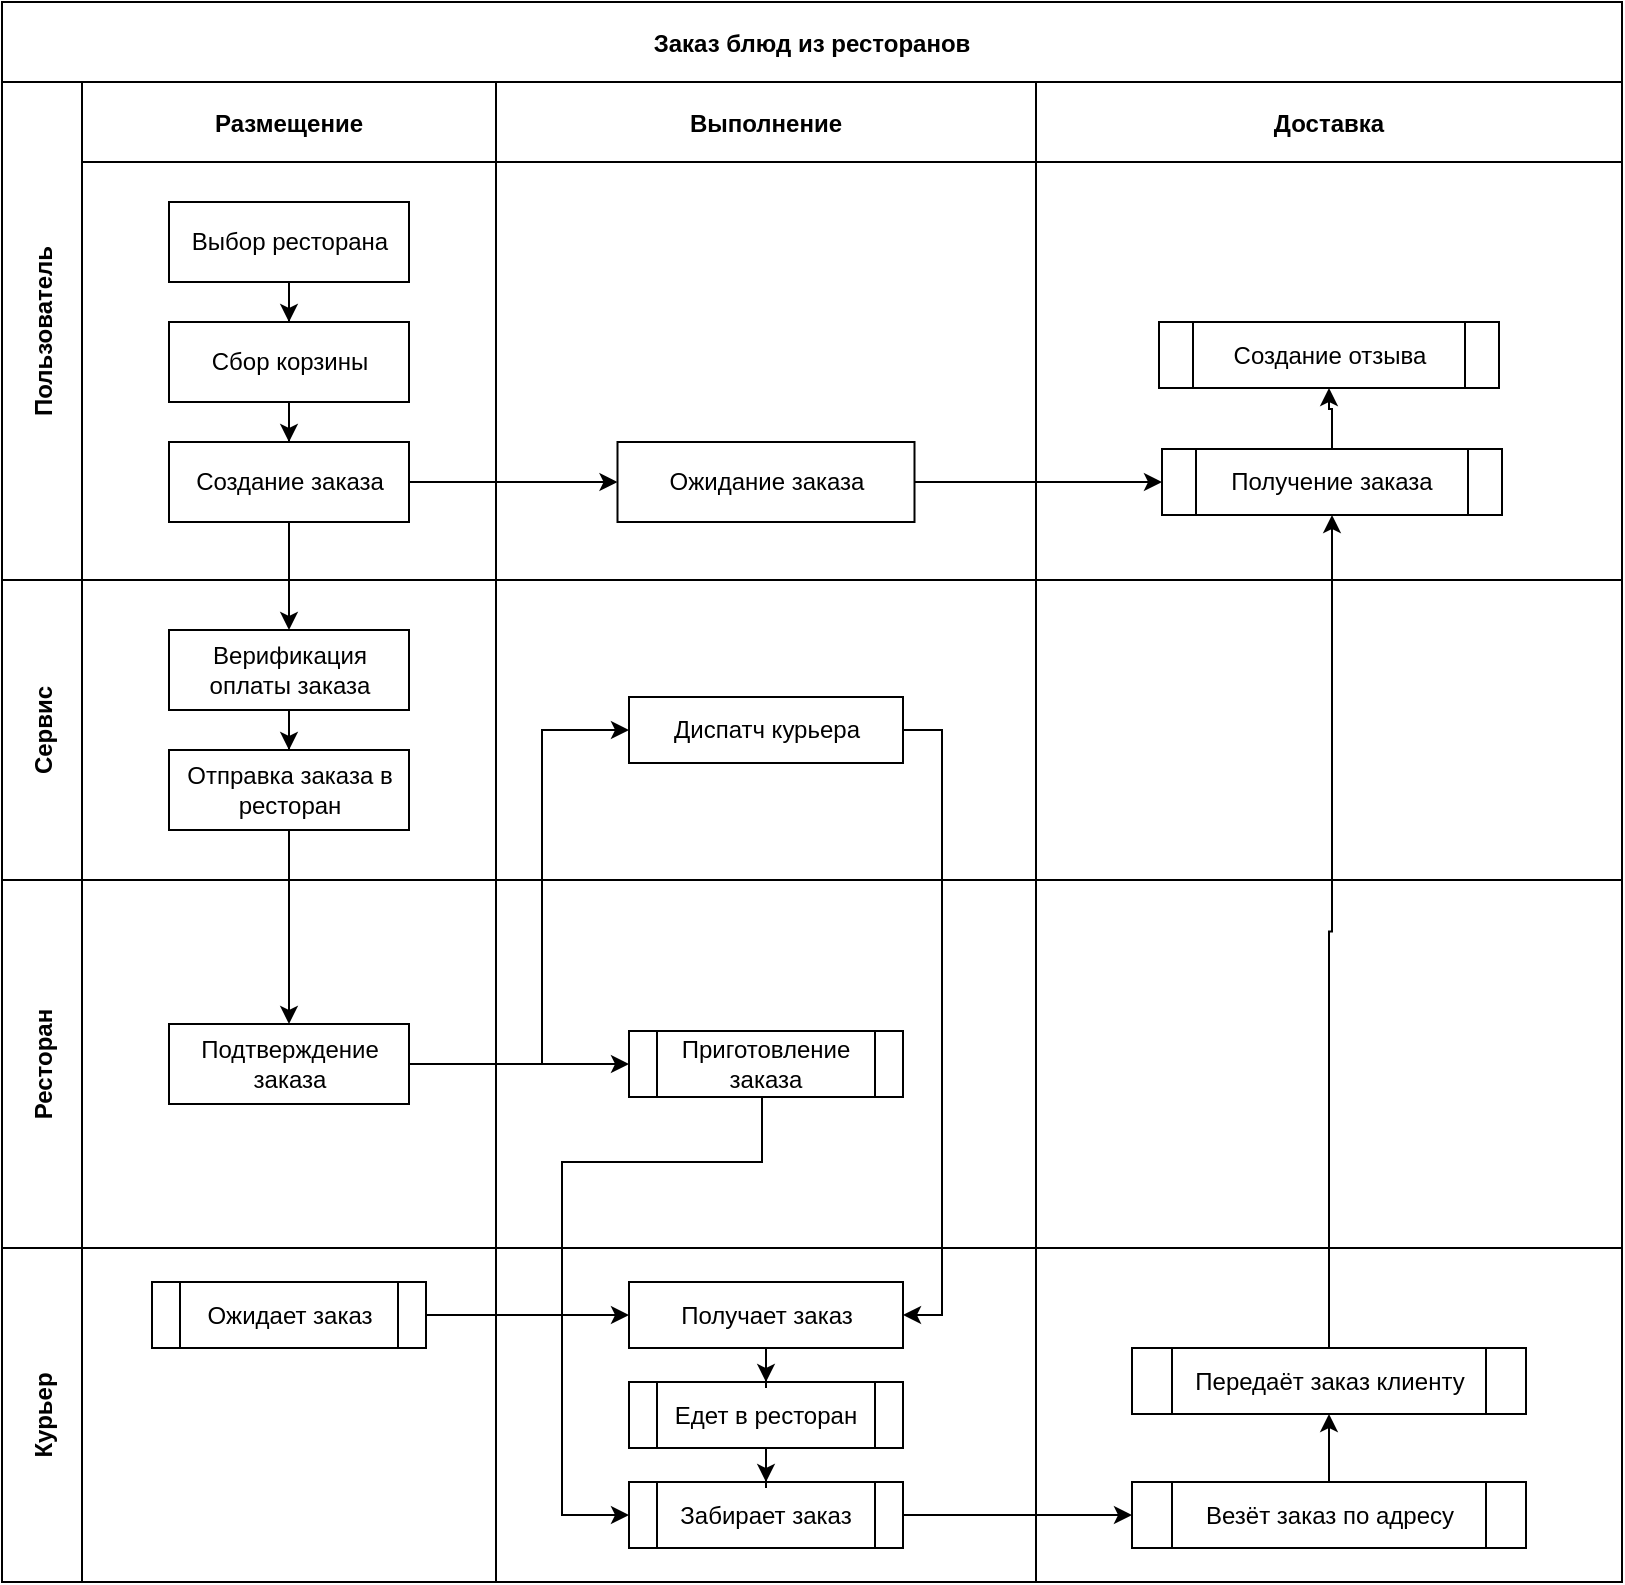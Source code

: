 <mxfile version="24.4.2" type="device">
  <diagram id="kgpKYQtTHZ0yAKxKKP6v" name="Page-1">
    <mxGraphModel dx="1592" dy="1053" grid="1" gridSize="10" guides="1" tooltips="1" connect="1" arrows="1" fold="1" page="1" pageScale="1" pageWidth="850" pageHeight="1100" math="0" shadow="0">
      <root>
        <mxCell id="0" />
        <mxCell id="1" parent="0" />
        <mxCell id="3nuBFxr9cyL0pnOWT2aG-1" value="Заказ блюд из ресторанов" style="shape=table;childLayout=tableLayout;startSize=40;collapsible=0;recursiveResize=0;expand=0;fillColor=none;fontStyle=1" parent="1" vertex="1">
          <mxGeometry x="20" y="155" width="810" height="790" as="geometry" />
        </mxCell>
        <mxCell id="3nuBFxr9cyL0pnOWT2aG-3" value="Пользователь" style="shape=tableRow;horizontal=0;swimlaneHead=0;swimlaneBody=0;top=0;left=0;bottom=0;right=0;fillColor=none;points=[[0,0.5],[1,0.5]];portConstraint=eastwest;startSize=40;collapsible=0;recursiveResize=0;expand=0;fontStyle=1;" parent="3nuBFxr9cyL0pnOWT2aG-1" vertex="1">
          <mxGeometry y="40" width="810" height="249" as="geometry" />
        </mxCell>
        <mxCell id="3nuBFxr9cyL0pnOWT2aG-4" value="Размещение" style="swimlane;swimlaneHead=0;swimlaneBody=0;connectable=0;fillColor=none;startSize=40;collapsible=0;recursiveResize=0;expand=0;fontStyle=1;" parent="3nuBFxr9cyL0pnOWT2aG-3" vertex="1">
          <mxGeometry x="40" width="207" height="249" as="geometry">
            <mxRectangle width="207" height="249" as="alternateBounds" />
          </mxGeometry>
        </mxCell>
        <mxCell id="xsEiPece_Irpf4ebUzNi-56" style="edgeStyle=orthogonalEdgeStyle;rounded=0;orthogonalLoop=1;jettySize=auto;html=1;" edge="1" parent="3nuBFxr9cyL0pnOWT2aG-4" source="xsEiPece_Irpf4ebUzNi-53" target="xsEiPece_Irpf4ebUzNi-20">
          <mxGeometry relative="1" as="geometry" />
        </mxCell>
        <mxCell id="xsEiPece_Irpf4ebUzNi-55" style="edgeStyle=orthogonalEdgeStyle;rounded=0;orthogonalLoop=1;jettySize=auto;html=1;" edge="1" parent="3nuBFxr9cyL0pnOWT2aG-4" source="xsEiPece_Irpf4ebUzNi-54" target="xsEiPece_Irpf4ebUzNi-53">
          <mxGeometry relative="1" as="geometry" />
        </mxCell>
        <mxCell id="xsEiPece_Irpf4ebUzNi-25" value="Отправка заказа в ресторан" style="rounded=0;whiteSpace=wrap;html=1;" vertex="1" parent="3nuBFxr9cyL0pnOWT2aG-4">
          <mxGeometry x="43.5" y="334" width="120" height="40" as="geometry" />
        </mxCell>
        <mxCell id="xsEiPece_Irpf4ebUzNi-50" value="Верификация оплаты заказа" style="rounded=0;whiteSpace=wrap;html=1;" vertex="1" parent="3nuBFxr9cyL0pnOWT2aG-4">
          <mxGeometry x="43.5" y="274" width="120" height="40" as="geometry" />
        </mxCell>
        <mxCell id="xsEiPece_Irpf4ebUzNi-20" value="Создание заказа" style="rounded=0;whiteSpace=wrap;html=1;" vertex="1" parent="3nuBFxr9cyL0pnOWT2aG-4">
          <mxGeometry x="43.5" y="180" width="120" height="40" as="geometry" />
        </mxCell>
        <mxCell id="xsEiPece_Irpf4ebUzNi-51" style="edgeStyle=orthogonalEdgeStyle;rounded=0;orthogonalLoop=1;jettySize=auto;html=1;" edge="1" parent="3nuBFxr9cyL0pnOWT2aG-4" source="xsEiPece_Irpf4ebUzNi-20" target="xsEiPece_Irpf4ebUzNi-50">
          <mxGeometry relative="1" as="geometry" />
        </mxCell>
        <mxCell id="xsEiPece_Irpf4ebUzNi-53" value="Сбор корзины" style="rounded=0;whiteSpace=wrap;html=1;" vertex="1" parent="3nuBFxr9cyL0pnOWT2aG-4">
          <mxGeometry x="43.5" y="120" width="120" height="40" as="geometry" />
        </mxCell>
        <mxCell id="xsEiPece_Irpf4ebUzNi-52" style="edgeStyle=orthogonalEdgeStyle;rounded=0;orthogonalLoop=1;jettySize=auto;html=1;" edge="1" parent="3nuBFxr9cyL0pnOWT2aG-4" source="xsEiPece_Irpf4ebUzNi-50" target="xsEiPece_Irpf4ebUzNi-25">
          <mxGeometry relative="1" as="geometry" />
        </mxCell>
        <mxCell id="xsEiPece_Irpf4ebUzNi-54" value="Выбор ресторана" style="rounded=0;whiteSpace=wrap;html=1;" vertex="1" parent="3nuBFxr9cyL0pnOWT2aG-4">
          <mxGeometry x="43.5" y="60" width="120" height="40" as="geometry" />
        </mxCell>
        <mxCell id="3nuBFxr9cyL0pnOWT2aG-8" value="Выполнение" style="swimlane;swimlaneHead=0;swimlaneBody=0;connectable=0;fillColor=none;startSize=40;collapsible=0;recursiveResize=0;expand=0;fontStyle=1;" parent="3nuBFxr9cyL0pnOWT2aG-3" vertex="1">
          <mxGeometry x="247" width="270" height="249" as="geometry">
            <mxRectangle width="270" height="249" as="alternateBounds" />
          </mxGeometry>
        </mxCell>
        <mxCell id="xsEiPece_Irpf4ebUzNi-87" value="Ожидание заказа" style="rounded=0;whiteSpace=wrap;html=1;" vertex="1" parent="3nuBFxr9cyL0pnOWT2aG-8">
          <mxGeometry x="60.75" y="180" width="148.5" height="40" as="geometry" />
        </mxCell>
        <mxCell id="3nuBFxr9cyL0pnOWT2aG-11" value="Доставка" style="swimlane;swimlaneHead=0;swimlaneBody=0;connectable=0;fillColor=none;startSize=40;collapsible=0;recursiveResize=0;expand=0;fontStyle=1;" parent="3nuBFxr9cyL0pnOWT2aG-3" vertex="1">
          <mxGeometry x="517" width="293" height="249" as="geometry">
            <mxRectangle width="293" height="249" as="alternateBounds" />
          </mxGeometry>
        </mxCell>
        <mxCell id="xsEiPece_Irpf4ebUzNi-108" style="edgeStyle=orthogonalEdgeStyle;rounded=0;orthogonalLoop=1;jettySize=auto;html=1;" edge="1" parent="3nuBFxr9cyL0pnOWT2aG-11" source="xsEiPece_Irpf4ebUzNi-91" target="xsEiPece_Irpf4ebUzNi-107">
          <mxGeometry relative="1" as="geometry" />
        </mxCell>
        <mxCell id="xsEiPece_Irpf4ebUzNi-91" value="Получение заказа" style="shape=process;whiteSpace=wrap;html=1;backgroundOutline=1;" vertex="1" parent="3nuBFxr9cyL0pnOWT2aG-11">
          <mxGeometry x="63" y="183.5" width="170" height="33" as="geometry" />
        </mxCell>
        <mxCell id="xsEiPece_Irpf4ebUzNi-107" value="Создание отзыва" style="shape=process;whiteSpace=wrap;html=1;backgroundOutline=1;" vertex="1" parent="3nuBFxr9cyL0pnOWT2aG-11">
          <mxGeometry x="61.5" y="120" width="170" height="33" as="geometry" />
        </mxCell>
        <mxCell id="xsEiPece_Irpf4ebUzNi-89" style="edgeStyle=orthogonalEdgeStyle;rounded=0;orthogonalLoop=1;jettySize=auto;html=1;entryX=0;entryY=0.5;entryDx=0;entryDy=0;" edge="1" parent="3nuBFxr9cyL0pnOWT2aG-3" source="xsEiPece_Irpf4ebUzNi-20" target="xsEiPece_Irpf4ebUzNi-87">
          <mxGeometry relative="1" as="geometry" />
        </mxCell>
        <mxCell id="xsEiPece_Irpf4ebUzNi-92" style="edgeStyle=orthogonalEdgeStyle;rounded=0;orthogonalLoop=1;jettySize=auto;html=1;entryX=0;entryY=0.5;entryDx=0;entryDy=0;" edge="1" parent="3nuBFxr9cyL0pnOWT2aG-3" source="xsEiPece_Irpf4ebUzNi-87" target="xsEiPece_Irpf4ebUzNi-91">
          <mxGeometry relative="1" as="geometry" />
        </mxCell>
        <mxCell id="xsEiPece_Irpf4ebUzNi-21" value="Сервис" style="shape=tableRow;horizontal=0;swimlaneHead=0;swimlaneBody=0;top=0;left=0;bottom=0;right=0;fillColor=none;points=[[0,0.5],[1,0.5]];portConstraint=eastwest;startSize=40;collapsible=0;recursiveResize=0;expand=0;fontStyle=1;" vertex="1" parent="3nuBFxr9cyL0pnOWT2aG-1">
          <mxGeometry y="289" width="810" height="150" as="geometry" />
        </mxCell>
        <mxCell id="xsEiPece_Irpf4ebUzNi-22" style="swimlane;swimlaneHead=0;swimlaneBody=0;connectable=0;fillColor=none;startSize=0;collapsible=0;recursiveResize=0;expand=0;fontStyle=1;" vertex="1" parent="xsEiPece_Irpf4ebUzNi-21">
          <mxGeometry x="40" width="207" height="150" as="geometry">
            <mxRectangle width="207" height="150" as="alternateBounds" />
          </mxGeometry>
        </mxCell>
        <mxCell id="xsEiPece_Irpf4ebUzNi-23" style="swimlane;swimlaneHead=0;swimlaneBody=0;connectable=0;fillColor=none;startSize=0;collapsible=0;recursiveResize=0;expand=0;fontStyle=1;" vertex="1" parent="xsEiPece_Irpf4ebUzNi-21">
          <mxGeometry x="247" width="270" height="150" as="geometry">
            <mxRectangle width="270" height="150" as="alternateBounds" />
          </mxGeometry>
        </mxCell>
        <mxCell id="xsEiPece_Irpf4ebUzNi-82" value="Диспатч курьера" style="rounded=0;whiteSpace=wrap;html=1;" vertex="1" parent="xsEiPece_Irpf4ebUzNi-23">
          <mxGeometry x="66.5" y="58.5" width="137" height="33" as="geometry" />
        </mxCell>
        <mxCell id="xsEiPece_Irpf4ebUzNi-24" style="swimlane;swimlaneHead=0;swimlaneBody=0;connectable=0;fillColor=none;startSize=0;collapsible=0;recursiveResize=0;expand=0;fontStyle=1;" vertex="1" parent="xsEiPece_Irpf4ebUzNi-21">
          <mxGeometry x="517" width="293" height="150" as="geometry">
            <mxRectangle width="293" height="150" as="alternateBounds" />
          </mxGeometry>
        </mxCell>
        <mxCell id="3nuBFxr9cyL0pnOWT2aG-15" value="Ресторан" style="shape=tableRow;horizontal=0;swimlaneHead=0;swimlaneBody=0;top=0;left=0;bottom=0;right=0;fillColor=none;points=[[0,0.5],[1,0.5]];portConstraint=eastwest;startSize=40;collapsible=0;recursiveResize=0;expand=0;fontStyle=1;" parent="3nuBFxr9cyL0pnOWT2aG-1" vertex="1">
          <mxGeometry y="439" width="810" height="184" as="geometry" />
        </mxCell>
        <mxCell id="3nuBFxr9cyL0pnOWT2aG-16" value="" style="swimlane;swimlaneHead=0;swimlaneBody=0;connectable=0;fillColor=none;startSize=0;collapsible=0;recursiveResize=0;expand=0;fontStyle=1;" parent="3nuBFxr9cyL0pnOWT2aG-15" vertex="1">
          <mxGeometry x="40" width="207" height="184" as="geometry">
            <mxRectangle width="207" height="184" as="alternateBounds" />
          </mxGeometry>
        </mxCell>
        <mxCell id="xsEiPece_Irpf4ebUzNi-45" value="Подтверждение заказа" style="rounded=0;whiteSpace=wrap;html=1;" vertex="1" parent="3nuBFxr9cyL0pnOWT2aG-16">
          <mxGeometry x="43.5" y="72" width="120" height="40" as="geometry" />
        </mxCell>
        <mxCell id="3nuBFxr9cyL0pnOWT2aG-18" value="" style="swimlane;swimlaneHead=0;swimlaneBody=0;connectable=0;fillColor=none;startSize=0;collapsible=0;recursiveResize=0;expand=0;fontStyle=1;" parent="3nuBFxr9cyL0pnOWT2aG-15" vertex="1">
          <mxGeometry x="247" width="270" height="184" as="geometry">
            <mxRectangle width="270" height="184" as="alternateBounds" />
          </mxGeometry>
        </mxCell>
        <mxCell id="xsEiPece_Irpf4ebUzNi-69" value="Приготовление заказа" style="shape=process;whiteSpace=wrap;html=1;backgroundOutline=1;" vertex="1" parent="3nuBFxr9cyL0pnOWT2aG-18">
          <mxGeometry x="66.5" y="75.5" width="137" height="33" as="geometry" />
        </mxCell>
        <mxCell id="3nuBFxr9cyL0pnOWT2aG-23" value="" style="swimlane;swimlaneHead=0;swimlaneBody=0;connectable=0;fillColor=none;startSize=0;collapsible=0;recursiveResize=0;expand=0;fontStyle=1;" parent="3nuBFxr9cyL0pnOWT2aG-15" vertex="1">
          <mxGeometry x="517" width="293" height="184" as="geometry">
            <mxRectangle width="293" height="184" as="alternateBounds" />
          </mxGeometry>
        </mxCell>
        <mxCell id="xsEiPece_Irpf4ebUzNi-73" style="edgeStyle=orthogonalEdgeStyle;rounded=0;orthogonalLoop=1;jettySize=auto;html=1;" edge="1" parent="3nuBFxr9cyL0pnOWT2aG-15" source="xsEiPece_Irpf4ebUzNi-45" target="xsEiPece_Irpf4ebUzNi-69">
          <mxGeometry relative="1" as="geometry" />
        </mxCell>
        <mxCell id="xsEiPece_Irpf4ebUzNi-16" value="Курьер" style="shape=tableRow;horizontal=0;swimlaneHead=0;swimlaneBody=0;top=0;left=0;bottom=0;right=0;fillColor=none;points=[[0,0.5],[1,0.5]];portConstraint=eastwest;startSize=40;collapsible=0;recursiveResize=0;expand=0;fontStyle=1;" vertex="1" parent="3nuBFxr9cyL0pnOWT2aG-1">
          <mxGeometry y="623" width="810" height="167" as="geometry" />
        </mxCell>
        <mxCell id="xsEiPece_Irpf4ebUzNi-17" style="swimlane;swimlaneHead=0;swimlaneBody=0;connectable=0;fillColor=none;startSize=0;collapsible=0;recursiveResize=0;expand=0;fontStyle=1;" vertex="1" parent="xsEiPece_Irpf4ebUzNi-16">
          <mxGeometry x="40" width="207" height="167" as="geometry">
            <mxRectangle width="207" height="167" as="alternateBounds" />
          </mxGeometry>
        </mxCell>
        <mxCell id="xsEiPece_Irpf4ebUzNi-74" value="Ожидает заказ" style="shape=process;whiteSpace=wrap;html=1;backgroundOutline=1;" vertex="1" parent="xsEiPece_Irpf4ebUzNi-17">
          <mxGeometry x="35" y="17" width="137" height="33" as="geometry" />
        </mxCell>
        <mxCell id="xsEiPece_Irpf4ebUzNi-18" value="" style="swimlane;swimlaneHead=0;swimlaneBody=0;connectable=0;fillColor=none;startSize=0;collapsible=0;recursiveResize=0;expand=0;fontStyle=1;" vertex="1" parent="xsEiPece_Irpf4ebUzNi-16">
          <mxGeometry x="247" width="270" height="167" as="geometry">
            <mxRectangle width="270" height="167" as="alternateBounds" />
          </mxGeometry>
        </mxCell>
        <mxCell id="xsEiPece_Irpf4ebUzNi-66" value="Забирает заказ" style="shape=process;whiteSpace=wrap;html=1;backgroundOutline=1;" vertex="1" parent="xsEiPece_Irpf4ebUzNi-18">
          <mxGeometry x="66.5" y="117" width="137" height="33" as="geometry" />
        </mxCell>
        <mxCell id="xsEiPece_Irpf4ebUzNi-77" style="edgeStyle=orthogonalEdgeStyle;rounded=0;orthogonalLoop=1;jettySize=auto;html=1;" edge="1" parent="xsEiPece_Irpf4ebUzNi-18" source="xsEiPece_Irpf4ebUzNi-75" target="xsEiPece_Irpf4ebUzNi-66">
          <mxGeometry relative="1" as="geometry" />
        </mxCell>
        <mxCell id="xsEiPece_Irpf4ebUzNi-75" value="Едет в ресторан" style="shape=process;whiteSpace=wrap;html=1;backgroundOutline=1;" vertex="1" parent="xsEiPece_Irpf4ebUzNi-18">
          <mxGeometry x="66.5" y="67" width="137" height="33" as="geometry" />
        </mxCell>
        <mxCell id="xsEiPece_Irpf4ebUzNi-102" style="edgeStyle=orthogonalEdgeStyle;rounded=0;orthogonalLoop=1;jettySize=auto;html=1;" edge="1" parent="xsEiPece_Irpf4ebUzNi-18" source="xsEiPece_Irpf4ebUzNi-79" target="xsEiPece_Irpf4ebUzNi-75">
          <mxGeometry relative="1" as="geometry" />
        </mxCell>
        <mxCell id="xsEiPece_Irpf4ebUzNi-79" value="Получает заказ" style="rounded=0;whiteSpace=wrap;html=1;" vertex="1" parent="xsEiPece_Irpf4ebUzNi-18">
          <mxGeometry x="66.5" y="17" width="137" height="33" as="geometry" />
        </mxCell>
        <mxCell id="xsEiPece_Irpf4ebUzNi-19" style="swimlane;swimlaneHead=0;swimlaneBody=0;connectable=0;fillColor=none;startSize=0;collapsible=0;recursiveResize=0;expand=0;fontStyle=1;" vertex="1" parent="xsEiPece_Irpf4ebUzNi-16">
          <mxGeometry x="517" width="293" height="167" as="geometry">
            <mxRectangle width="293" height="167" as="alternateBounds" />
          </mxGeometry>
        </mxCell>
        <mxCell id="xsEiPece_Irpf4ebUzNi-104" style="edgeStyle=orthogonalEdgeStyle;rounded=0;orthogonalLoop=1;jettySize=auto;html=1;" edge="1" parent="xsEiPece_Irpf4ebUzNi-19" source="xsEiPece_Irpf4ebUzNi-99" target="xsEiPece_Irpf4ebUzNi-103">
          <mxGeometry relative="1" as="geometry" />
        </mxCell>
        <mxCell id="xsEiPece_Irpf4ebUzNi-99" value="Везёт заказ по адресу" style="shape=process;whiteSpace=wrap;html=1;backgroundOutline=1;" vertex="1" parent="xsEiPece_Irpf4ebUzNi-19">
          <mxGeometry x="48" y="117" width="197" height="33" as="geometry" />
        </mxCell>
        <mxCell id="xsEiPece_Irpf4ebUzNi-103" value="Передаёт заказ клиенту" style="shape=process;whiteSpace=wrap;html=1;backgroundOutline=1;" vertex="1" parent="xsEiPece_Irpf4ebUzNi-19">
          <mxGeometry x="48" y="50" width="197" height="33" as="geometry" />
        </mxCell>
        <mxCell id="xsEiPece_Irpf4ebUzNi-86" style="edgeStyle=orthogonalEdgeStyle;rounded=0;orthogonalLoop=1;jettySize=auto;html=1;" edge="1" parent="xsEiPece_Irpf4ebUzNi-16" source="xsEiPece_Irpf4ebUzNi-74" target="xsEiPece_Irpf4ebUzNi-79">
          <mxGeometry relative="1" as="geometry" />
        </mxCell>
        <mxCell id="xsEiPece_Irpf4ebUzNi-101" style="edgeStyle=orthogonalEdgeStyle;rounded=0;orthogonalLoop=1;jettySize=auto;html=1;" edge="1" parent="xsEiPece_Irpf4ebUzNi-16" source="xsEiPece_Irpf4ebUzNi-66" target="xsEiPece_Irpf4ebUzNi-99">
          <mxGeometry relative="1" as="geometry" />
        </mxCell>
        <mxCell id="xsEiPece_Irpf4ebUzNi-84" style="edgeStyle=orthogonalEdgeStyle;rounded=0;orthogonalLoop=1;jettySize=auto;html=1;entryX=1;entryY=0.5;entryDx=0;entryDy=0;" edge="1" parent="3nuBFxr9cyL0pnOWT2aG-1" source="xsEiPece_Irpf4ebUzNi-82" target="xsEiPece_Irpf4ebUzNi-79">
          <mxGeometry relative="1" as="geometry">
            <Array as="points">
              <mxPoint x="470" y="364" />
              <mxPoint x="470" y="657" />
            </Array>
          </mxGeometry>
        </mxCell>
        <mxCell id="xsEiPece_Irpf4ebUzNi-85" style="edgeStyle=orthogonalEdgeStyle;rounded=0;orthogonalLoop=1;jettySize=auto;html=1;entryX=0;entryY=0.5;entryDx=0;entryDy=0;" edge="1" parent="3nuBFxr9cyL0pnOWT2aG-1" source="xsEiPece_Irpf4ebUzNi-69" target="xsEiPece_Irpf4ebUzNi-66">
          <mxGeometry relative="1" as="geometry">
            <Array as="points">
              <mxPoint x="380" y="580" />
              <mxPoint x="280" y="580" />
              <mxPoint x="280" y="757" />
            </Array>
          </mxGeometry>
        </mxCell>
        <mxCell id="xsEiPece_Irpf4ebUzNi-47" style="edgeStyle=orthogonalEdgeStyle;rounded=0;orthogonalLoop=1;jettySize=auto;html=1;" edge="1" parent="3nuBFxr9cyL0pnOWT2aG-1" source="xsEiPece_Irpf4ebUzNi-25" target="xsEiPece_Irpf4ebUzNi-45">
          <mxGeometry relative="1" as="geometry" />
        </mxCell>
        <mxCell id="xsEiPece_Irpf4ebUzNi-105" style="edgeStyle=orthogonalEdgeStyle;rounded=0;orthogonalLoop=1;jettySize=auto;html=1;" edge="1" parent="3nuBFxr9cyL0pnOWT2aG-1" source="xsEiPece_Irpf4ebUzNi-103" target="xsEiPece_Irpf4ebUzNi-91">
          <mxGeometry relative="1" as="geometry" />
        </mxCell>
        <mxCell id="xsEiPece_Irpf4ebUzNi-106" style="edgeStyle=orthogonalEdgeStyle;rounded=0;orthogonalLoop=1;jettySize=auto;html=1;entryX=0;entryY=0.5;entryDx=0;entryDy=0;" edge="1" parent="3nuBFxr9cyL0pnOWT2aG-1" source="xsEiPece_Irpf4ebUzNi-45" target="xsEiPece_Irpf4ebUzNi-82">
          <mxGeometry relative="1" as="geometry">
            <Array as="points">
              <mxPoint x="270" y="531" />
              <mxPoint x="270" y="364" />
            </Array>
          </mxGeometry>
        </mxCell>
      </root>
    </mxGraphModel>
  </diagram>
</mxfile>
